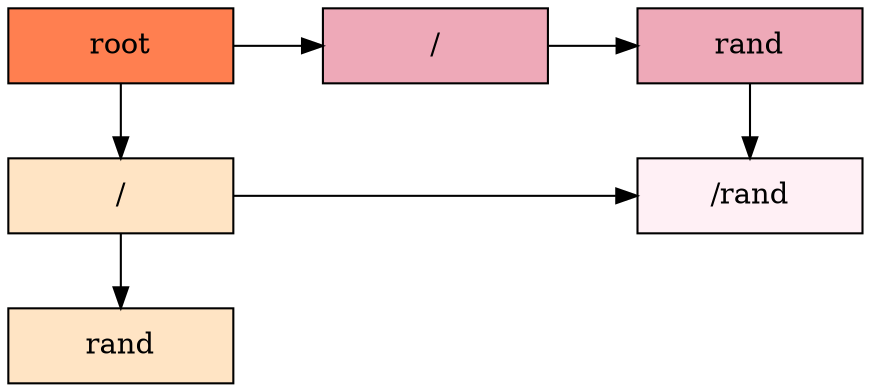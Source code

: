 digraph Matrix{
    node [shape=box]
    graph [ranksep="0.5", nodesep="0.6"];
    /* Group 0 para alinear verticalmente RAIZ*/ 
    root[label = "root", width = 1.5, style = filled, fillcolor = coral, group = 0];

    //Filas
    Fila0 [label = "/" width = 1.5 style = filled, fillcolor = bisque1, group = 0];
    Fila1 [label = "rand" width = 1.5 style = filled, fillcolor = bisque1, group = 0];

  //Enlaces de filas
    Fila0->Fila1

  //Columnas
    Column0[label ="/" width = 1.5 style = filled, fillcolor = pink2, group = 1];
    Column1[label ="rand" width = 1.5 style = filled, fillcolor = pink2, group = 2];


    //Enlaces de columnas
    Column0->Column1

  //Alinear Raiz con columnas
    {rank = same; root; Column0; Column1;};

      //Enlaces Raiz con primera fila y column
    root->Column0;
    root->Fila0;
    //(^<---------------------- F I L A   0---------------------->
    N1_F0 [label = "/rand" width = 1.5 group = 2 style = filled, fillcolor = lavenderblush1];

    //(^<---------------------- F I L A   1---------------------->

    //E N L A C E S  F I L A   0
    Column1->N1_F0;
    Fila0->N1_F0;
    {rank = same; Fila0; N1_F0; };

    //E N L A C E S  F I L A   1
    {rank = same; Fila1; };

}

